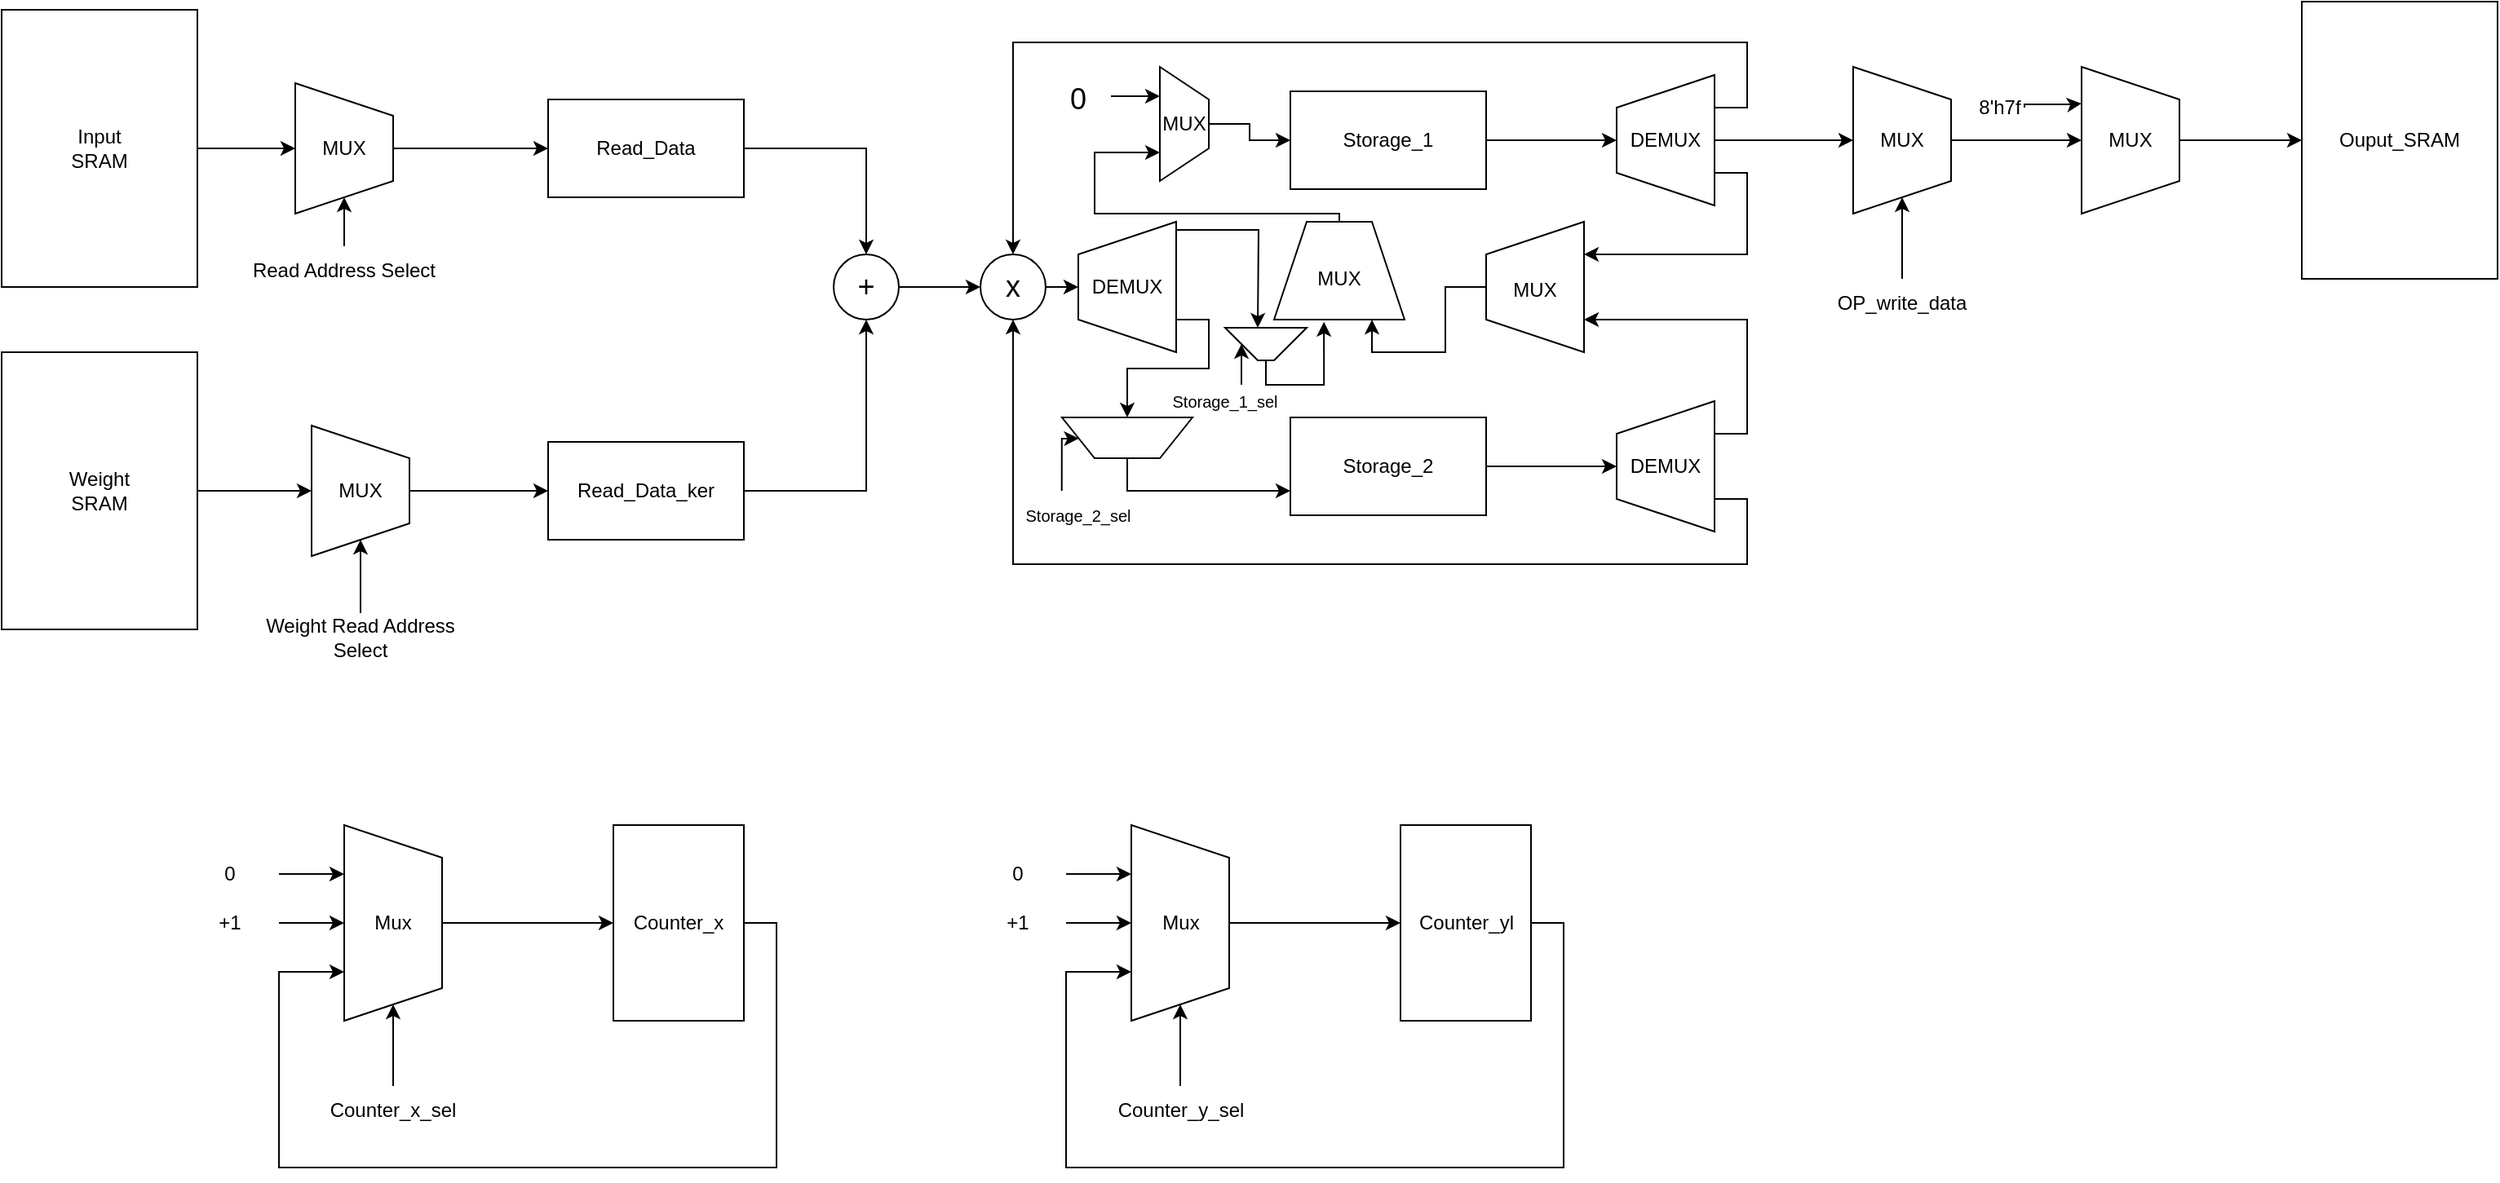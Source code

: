 <mxfile version="20.6.0" type="device"><diagram id="lm2-lM-9XCV9hVla6_0x" name="Page-1"><mxGraphModel dx="1420" dy="634" grid="1" gridSize="10" guides="1" tooltips="1" connect="1" arrows="1" fold="1" page="1" pageScale="1" pageWidth="850" pageHeight="1100" math="0" shadow="0"><root><mxCell id="0"/><mxCell id="1" parent="0"/><mxCell id="jZHjsHuLaylSkrWmR2vp-48" style="edgeStyle=orthogonalEdgeStyle;rounded=0;orthogonalLoop=1;jettySize=auto;html=1;exitX=1;exitY=0.5;exitDx=0;exitDy=0;entryX=0.5;entryY=1;entryDx=0;entryDy=0;" parent="1" source="jZHjsHuLaylSkrWmR2vp-1" target="jZHjsHuLaylSkrWmR2vp-7" edge="1"><mxGeometry relative="1" as="geometry"/></mxCell><mxCell id="jZHjsHuLaylSkrWmR2vp-1" value="" style="rounded=0;whiteSpace=wrap;html=1;" parent="1" vertex="1"><mxGeometry x="30" y="110" width="120" height="170" as="geometry"/></mxCell><mxCell id="jZHjsHuLaylSkrWmR2vp-46" style="edgeStyle=orthogonalEdgeStyle;rounded=0;orthogonalLoop=1;jettySize=auto;html=1;exitX=1;exitY=0.5;exitDx=0;exitDy=0;entryX=0.5;entryY=0;entryDx=0;entryDy=0;" parent="1" source="jZHjsHuLaylSkrWmR2vp-2" target="jZHjsHuLaylSkrWmR2vp-9" edge="1"><mxGeometry relative="1" as="geometry"/></mxCell><mxCell id="jZHjsHuLaylSkrWmR2vp-2" value="" style="rounded=0;whiteSpace=wrap;html=1;" parent="1" vertex="1"><mxGeometry x="365" y="165" width="120" height="60" as="geometry"/></mxCell><mxCell id="jZHjsHuLaylSkrWmR2vp-51" style="edgeStyle=orthogonalEdgeStyle;rounded=0;orthogonalLoop=1;jettySize=auto;html=1;exitX=1;exitY=0.5;exitDx=0;exitDy=0;entryX=0.5;entryY=1;entryDx=0;entryDy=0;" parent="1" source="jZHjsHuLaylSkrWmR2vp-4" target="jZHjsHuLaylSkrWmR2vp-50" edge="1"><mxGeometry relative="1" as="geometry"/></mxCell><mxCell id="jZHjsHuLaylSkrWmR2vp-4" value="" style="rounded=0;whiteSpace=wrap;html=1;" parent="1" vertex="1"><mxGeometry x="30" y="320" width="120" height="170" as="geometry"/></mxCell><mxCell id="jZHjsHuLaylSkrWmR2vp-47" style="edgeStyle=orthogonalEdgeStyle;rounded=0;orthogonalLoop=1;jettySize=auto;html=1;exitX=1;exitY=0.5;exitDx=0;exitDy=0;entryX=0.5;entryY=1;entryDx=0;entryDy=0;" parent="1" source="jZHjsHuLaylSkrWmR2vp-5" target="jZHjsHuLaylSkrWmR2vp-9" edge="1"><mxGeometry relative="1" as="geometry"/></mxCell><mxCell id="jZHjsHuLaylSkrWmR2vp-5" value="" style="rounded=0;whiteSpace=wrap;html=1;" parent="1" vertex="1"><mxGeometry x="365" y="375" width="120" height="60" as="geometry"/></mxCell><mxCell id="jZHjsHuLaylSkrWmR2vp-44" style="edgeStyle=orthogonalEdgeStyle;rounded=0;orthogonalLoop=1;jettySize=auto;html=1;exitX=0.5;exitY=0;exitDx=0;exitDy=0;entryX=0;entryY=0.5;entryDx=0;entryDy=0;" parent="1" source="jZHjsHuLaylSkrWmR2vp-7" target="jZHjsHuLaylSkrWmR2vp-2" edge="1"><mxGeometry relative="1" as="geometry"/></mxCell><mxCell id="jZHjsHuLaylSkrWmR2vp-7" value="" style="shape=trapezoid;perimeter=trapezoidPerimeter;whiteSpace=wrap;html=1;fixedSize=1;rotation=90;fontStyle=1" parent="1" vertex="1"><mxGeometry x="200" y="165" width="80" height="60" as="geometry"/></mxCell><mxCell id="jZHjsHuLaylSkrWmR2vp-54" style="edgeStyle=orthogonalEdgeStyle;rounded=0;orthogonalLoop=1;jettySize=auto;html=1;exitX=1;exitY=0.5;exitDx=0;exitDy=0;entryX=0;entryY=0.5;entryDx=0;entryDy=0;" parent="1" source="jZHjsHuLaylSkrWmR2vp-9" target="jZHjsHuLaylSkrWmR2vp-10" edge="1"><mxGeometry relative="1" as="geometry"/></mxCell><mxCell id="jZHjsHuLaylSkrWmR2vp-9" value="" style="ellipse;whiteSpace=wrap;html=1;aspect=fixed;" parent="1" vertex="1"><mxGeometry x="540" y="260" width="40" height="40" as="geometry"/></mxCell><mxCell id="jZHjsHuLaylSkrWmR2vp-61" style="edgeStyle=orthogonalEdgeStyle;rounded=0;orthogonalLoop=1;jettySize=auto;html=1;exitX=1;exitY=0.5;exitDx=0;exitDy=0;" parent="1" source="jZHjsHuLaylSkrWmR2vp-10" edge="1"><mxGeometry relative="1" as="geometry"><mxPoint x="690" y="280" as="targetPoint"/></mxGeometry></mxCell><mxCell id="jZHjsHuLaylSkrWmR2vp-10" value="" style="ellipse;whiteSpace=wrap;html=1;aspect=fixed;" parent="1" vertex="1"><mxGeometry x="630" y="260" width="40" height="40" as="geometry"/></mxCell><mxCell id="ZxnFMXeTSFHKyT_Thx5j-30" style="edgeStyle=orthogonalEdgeStyle;rounded=0;orthogonalLoop=1;jettySize=auto;html=1;exitX=0.25;exitY=1;exitDx=0;exitDy=0;fontSize=12;entryX=0.5;entryY=1;entryDx=0;entryDy=0;" edge="1" parent="1" source="jZHjsHuLaylSkrWmR2vp-12" target="ZxnFMXeTSFHKyT_Thx5j-28"><mxGeometry relative="1" as="geometry"><mxPoint x="720" y="340" as="targetPoint"/><Array as="points"><mxPoint x="770" y="300"/><mxPoint x="770" y="330"/><mxPoint x="720" y="330"/></Array></mxGeometry></mxCell><mxCell id="jZHjsHuLaylSkrWmR2vp-12" value="" style="shape=trapezoid;perimeter=trapezoidPerimeter;whiteSpace=wrap;html=1;fixedSize=1;rotation=-90;" parent="1" vertex="1"><mxGeometry x="680" y="250" width="80" height="60" as="geometry"/></mxCell><mxCell id="jZHjsHuLaylSkrWmR2vp-20" style="edgeStyle=orthogonalEdgeStyle;rounded=0;orthogonalLoop=1;jettySize=auto;html=1;exitX=1;exitY=0.5;exitDx=0;exitDy=0;entryX=0.5;entryY=0;entryDx=0;entryDy=0;" parent="1" source="jZHjsHuLaylSkrWmR2vp-13" target="jZHjsHuLaylSkrWmR2vp-19" edge="1"><mxGeometry relative="1" as="geometry"/></mxCell><mxCell id="jZHjsHuLaylSkrWmR2vp-13" value="" style="rounded=0;whiteSpace=wrap;html=1;" parent="1" vertex="1"><mxGeometry x="820" y="160" width="120" height="60" as="geometry"/></mxCell><mxCell id="jZHjsHuLaylSkrWmR2vp-21" style="edgeStyle=orthogonalEdgeStyle;rounded=0;orthogonalLoop=1;jettySize=auto;html=1;exitX=1;exitY=0.5;exitDx=0;exitDy=0;entryX=0.5;entryY=0;entryDx=0;entryDy=0;" parent="1" source="jZHjsHuLaylSkrWmR2vp-14" target="jZHjsHuLaylSkrWmR2vp-18" edge="1"><mxGeometry relative="1" as="geometry"/></mxCell><mxCell id="jZHjsHuLaylSkrWmR2vp-14" value="" style="rounded=0;whiteSpace=wrap;html=1;" parent="1" vertex="1"><mxGeometry x="820" y="360" width="120" height="60" as="geometry"/></mxCell><mxCell id="jZHjsHuLaylSkrWmR2vp-27" style="edgeStyle=orthogonalEdgeStyle;rounded=0;orthogonalLoop=1;jettySize=auto;html=1;exitX=0.25;exitY=1;exitDx=0;exitDy=0;entryX=0.5;entryY=1;entryDx=0;entryDy=0;" parent="1" source="jZHjsHuLaylSkrWmR2vp-18" target="jZHjsHuLaylSkrWmR2vp-10" edge="1"><mxGeometry relative="1" as="geometry"><mxPoint x="640" y="470" as="targetPoint"/><Array as="points"><mxPoint x="1100" y="410"/><mxPoint x="1100" y="450"/><mxPoint x="650" y="450"/></Array></mxGeometry></mxCell><mxCell id="jZHjsHuLaylSkrWmR2vp-32" style="edgeStyle=orthogonalEdgeStyle;rounded=0;orthogonalLoop=1;jettySize=auto;html=1;exitX=0.75;exitY=1;exitDx=0;exitDy=0;entryX=0.25;entryY=1;entryDx=0;entryDy=0;" parent="1" source="jZHjsHuLaylSkrWmR2vp-18" target="jZHjsHuLaylSkrWmR2vp-28" edge="1"><mxGeometry relative="1" as="geometry"><mxPoint x="1050" y="290" as="targetPoint"/></mxGeometry></mxCell><mxCell id="jZHjsHuLaylSkrWmR2vp-18" value="" style="shape=trapezoid;perimeter=trapezoidPerimeter;whiteSpace=wrap;html=1;fixedSize=1;rotation=-90;fontStyle=1" parent="1" vertex="1"><mxGeometry x="1010" y="360" width="80" height="60" as="geometry"/></mxCell><mxCell id="jZHjsHuLaylSkrWmR2vp-25" style="edgeStyle=orthogonalEdgeStyle;rounded=0;orthogonalLoop=1;jettySize=auto;html=1;exitX=0.75;exitY=1;exitDx=0;exitDy=0;entryX=0.5;entryY=0;entryDx=0;entryDy=0;" parent="1" source="jZHjsHuLaylSkrWmR2vp-19" target="jZHjsHuLaylSkrWmR2vp-10" edge="1"><mxGeometry relative="1" as="geometry"><mxPoint x="750" y="110" as="targetPoint"/><Array as="points"><mxPoint x="1100" y="170"/><mxPoint x="1100" y="130"/><mxPoint x="650" y="130"/></Array></mxGeometry></mxCell><mxCell id="jZHjsHuLaylSkrWmR2vp-30" style="edgeStyle=orthogonalEdgeStyle;rounded=0;orthogonalLoop=1;jettySize=auto;html=1;exitX=0.25;exitY=1;exitDx=0;exitDy=0;entryX=0.75;entryY=1;entryDx=0;entryDy=0;" parent="1" source="jZHjsHuLaylSkrWmR2vp-19" target="jZHjsHuLaylSkrWmR2vp-28" edge="1"><mxGeometry relative="1" as="geometry"><mxPoint x="1040" y="270" as="targetPoint"/><Array as="points"><mxPoint x="1100" y="210"/><mxPoint x="1100" y="260"/></Array></mxGeometry></mxCell><mxCell id="jZHjsHuLaylSkrWmR2vp-19" value="" style="shape=trapezoid;perimeter=trapezoidPerimeter;whiteSpace=wrap;html=1;fixedSize=1;rotation=-90;fontStyle=1" parent="1" vertex="1"><mxGeometry x="1010" y="160" width="80" height="60" as="geometry"/></mxCell><mxCell id="jZHjsHuLaylSkrWmR2vp-36" style="edgeStyle=orthogonalEdgeStyle;rounded=0;orthogonalLoop=1;jettySize=auto;html=1;entryX=0.75;entryY=1;entryDx=0;entryDy=0;" parent="1" source="jZHjsHuLaylSkrWmR2vp-28" target="jZHjsHuLaylSkrWmR2vp-33" edge="1"><mxGeometry relative="1" as="geometry"/></mxCell><mxCell id="jZHjsHuLaylSkrWmR2vp-28" value="" style="shape=trapezoid;perimeter=trapezoidPerimeter;whiteSpace=wrap;html=1;fixedSize=1;rotation=-90;fontStyle=1" parent="1" vertex="1"><mxGeometry x="930" y="250" width="80" height="60" as="geometry"/></mxCell><mxCell id="jZHjsHuLaylSkrWmR2vp-76" style="edgeStyle=orthogonalEdgeStyle;rounded=0;orthogonalLoop=1;jettySize=auto;html=1;exitX=0.5;exitY=0;exitDx=0;exitDy=0;entryX=0.75;entryY=1;entryDx=0;entryDy=0;" parent="1" source="jZHjsHuLaylSkrWmR2vp-33" target="jZHjsHuLaylSkrWmR2vp-74" edge="1"><mxGeometry relative="1" as="geometry"><Array as="points"><mxPoint x="850" y="235"/><mxPoint x="700" y="235"/><mxPoint x="700" y="198"/></Array></mxGeometry></mxCell><mxCell id="jZHjsHuLaylSkrWmR2vp-33" value="" style="shape=trapezoid;perimeter=trapezoidPerimeter;whiteSpace=wrap;html=1;fixedSize=1;rotation=0;fontStyle=1" parent="1" vertex="1"><mxGeometry x="810" y="240" width="80" height="60" as="geometry"/></mxCell><mxCell id="jZHjsHuLaylSkrWmR2vp-40" value="" style="rounded=0;whiteSpace=wrap;html=1;" parent="1" vertex="1"><mxGeometry x="1440" y="105" width="120" height="170" as="geometry"/></mxCell><mxCell id="jZHjsHuLaylSkrWmR2vp-41" value="&lt;span style=&quot;font-size: 18px;&quot;&gt;x&lt;/span&gt;" style="text;html=1;strokeColor=none;fillColor=none;align=center;verticalAlign=middle;whiteSpace=wrap;rounded=0;" parent="1" vertex="1"><mxGeometry x="640" y="270" width="20" height="20" as="geometry"/></mxCell><mxCell id="jZHjsHuLaylSkrWmR2vp-42" value="&lt;font style=&quot;font-size: 18px;&quot;&gt;+&lt;/font&gt;" style="text;html=1;strokeColor=none;fillColor=none;align=center;verticalAlign=middle;whiteSpace=wrap;rounded=0;" parent="1" vertex="1"><mxGeometry x="550" y="270" width="20" height="20" as="geometry"/></mxCell><mxCell id="jZHjsHuLaylSkrWmR2vp-53" style="edgeStyle=orthogonalEdgeStyle;rounded=0;orthogonalLoop=1;jettySize=auto;html=1;exitX=0.5;exitY=0;exitDx=0;exitDy=0;entryX=0;entryY=0.5;entryDx=0;entryDy=0;" parent="1" source="jZHjsHuLaylSkrWmR2vp-50" target="jZHjsHuLaylSkrWmR2vp-5" edge="1"><mxGeometry relative="1" as="geometry"><mxPoint x="360" y="405" as="targetPoint"/></mxGeometry></mxCell><mxCell id="jZHjsHuLaylSkrWmR2vp-50" value="" style="shape=trapezoid;perimeter=trapezoidPerimeter;whiteSpace=wrap;html=1;fixedSize=1;rotation=90;fontStyle=1" parent="1" vertex="1"><mxGeometry x="210" y="375" width="80" height="60" as="geometry"/></mxCell><mxCell id="jZHjsHuLaylSkrWmR2vp-55" value="Input SRAM" style="text;html=1;strokeColor=none;fillColor=none;align=center;verticalAlign=middle;whiteSpace=wrap;rounded=0;" parent="1" vertex="1"><mxGeometry x="60" y="180" width="60" height="30" as="geometry"/></mxCell><mxCell id="jZHjsHuLaylSkrWmR2vp-56" value="Weight SRAM" style="text;html=1;strokeColor=none;fillColor=none;align=center;verticalAlign=middle;whiteSpace=wrap;rounded=0;" parent="1" vertex="1"><mxGeometry x="60" y="390" width="60" height="30" as="geometry"/></mxCell><mxCell id="jZHjsHuLaylSkrWmR2vp-57" value="MUX" style="text;html=1;strokeColor=none;fillColor=none;align=center;verticalAlign=middle;whiteSpace=wrap;rounded=0;" parent="1" vertex="1"><mxGeometry x="210" y="180" width="60" height="30" as="geometry"/></mxCell><mxCell id="jZHjsHuLaylSkrWmR2vp-58" value="MUX" style="text;html=1;strokeColor=none;fillColor=none;align=center;verticalAlign=middle;whiteSpace=wrap;rounded=0;" parent="1" vertex="1"><mxGeometry x="220" y="390" width="60" height="30" as="geometry"/></mxCell><mxCell id="jZHjsHuLaylSkrWmR2vp-60" value="Read_Data_ker" style="text;html=1;strokeColor=none;fillColor=none;align=center;verticalAlign=middle;whiteSpace=wrap;rounded=0;" parent="1" vertex="1"><mxGeometry x="380" y="390" width="90" height="30" as="geometry"/></mxCell><mxCell id="jZHjsHuLaylSkrWmR2vp-62" value="Storage_1" style="text;html=1;strokeColor=none;fillColor=none;align=center;verticalAlign=middle;whiteSpace=wrap;rounded=0;" parent="1" vertex="1"><mxGeometry x="850" y="175" width="60" height="30" as="geometry"/></mxCell><mxCell id="ZxnFMXeTSFHKyT_Thx5j-32" style="edgeStyle=orthogonalEdgeStyle;rounded=0;orthogonalLoop=1;jettySize=auto;html=1;exitX=1;exitY=0;exitDx=0;exitDy=0;fontSize=12;" edge="1" parent="1" source="jZHjsHuLaylSkrWmR2vp-63"><mxGeometry relative="1" as="geometry"><mxPoint x="800.0" y="305" as="targetPoint"/></mxGeometry></mxCell><mxCell id="jZHjsHuLaylSkrWmR2vp-63" value="DEMUX" style="text;html=1;strokeColor=none;fillColor=none;align=center;verticalAlign=middle;whiteSpace=wrap;rounded=0;" parent="1" vertex="1"><mxGeometry x="690" y="265" width="60" height="30" as="geometry"/></mxCell><mxCell id="jZHjsHuLaylSkrWmR2vp-64" value="Storage_2" style="text;html=1;strokeColor=none;fillColor=none;align=center;verticalAlign=middle;whiteSpace=wrap;rounded=0;" parent="1" vertex="1"><mxGeometry x="850" y="375" width="60" height="30" as="geometry"/></mxCell><mxCell id="jZHjsHuLaylSkrWmR2vp-65" value="MUX" style="text;html=1;strokeColor=none;fillColor=none;align=center;verticalAlign=middle;whiteSpace=wrap;rounded=0;" parent="1" vertex="1"><mxGeometry x="820" y="260" width="60" height="30" as="geometry"/></mxCell><mxCell id="ZxnFMXeTSFHKyT_Thx5j-27" style="edgeStyle=orthogonalEdgeStyle;rounded=0;orthogonalLoop=1;jettySize=auto;html=1;exitX=1;exitY=0.5;exitDx=0;exitDy=0;entryX=0;entryY=0.5;entryDx=0;entryDy=0;fontSize=12;" edge="1" parent="1" source="jZHjsHuLaylSkrWmR2vp-66" target="ZxnFMXeTSFHKyT_Thx5j-25"><mxGeometry relative="1" as="geometry"/></mxCell><mxCell id="jZHjsHuLaylSkrWmR2vp-66" value="DEMUX" style="text;html=1;strokeColor=none;fillColor=none;align=center;verticalAlign=middle;whiteSpace=wrap;rounded=0;" parent="1" vertex="1"><mxGeometry x="1020" y="175" width="60" height="30" as="geometry"/></mxCell><mxCell id="jZHjsHuLaylSkrWmR2vp-68" value="DEMUX" style="text;html=1;strokeColor=none;fillColor=none;align=center;verticalAlign=middle;whiteSpace=wrap;rounded=0;" parent="1" vertex="1"><mxGeometry x="1020" y="375" width="60" height="30" as="geometry"/></mxCell><mxCell id="ZxnFMXeTSFHKyT_Thx5j-2" style="edgeStyle=orthogonalEdgeStyle;rounded=0;orthogonalLoop=1;jettySize=auto;html=1;exitX=0.5;exitY=0;exitDx=0;exitDy=0;" edge="1" parent="1" source="jZHjsHuLaylSkrWmR2vp-69" target="ZxnFMXeTSFHKyT_Thx5j-1"><mxGeometry relative="1" as="geometry"/></mxCell><mxCell id="jZHjsHuLaylSkrWmR2vp-69" value="" style="shape=trapezoid;perimeter=trapezoidPerimeter;whiteSpace=wrap;html=1;fixedSize=1;rotation=90;" parent="1" vertex="1"><mxGeometry x="1150" y="160" width="90" height="60" as="geometry"/></mxCell><mxCell id="jZHjsHuLaylSkrWmR2vp-79" style="edgeStyle=orthogonalEdgeStyle;rounded=0;orthogonalLoop=1;jettySize=auto;html=1;exitX=0.5;exitY=0;exitDx=0;exitDy=0;entryX=0;entryY=0.5;entryDx=0;entryDy=0;" parent="1" source="jZHjsHuLaylSkrWmR2vp-74" target="jZHjsHuLaylSkrWmR2vp-13" edge="1"><mxGeometry relative="1" as="geometry"/></mxCell><mxCell id="ZxnFMXeTSFHKyT_Thx5j-15" style="edgeStyle=orthogonalEdgeStyle;rounded=0;orthogonalLoop=1;jettySize=auto;html=1;fontSize=18;entryX=0.25;entryY=1;entryDx=0;entryDy=0;" edge="1" parent="1" target="jZHjsHuLaylSkrWmR2vp-74"><mxGeometry relative="1" as="geometry"><mxPoint x="710" y="163" as="sourcePoint"/></mxGeometry></mxCell><mxCell id="jZHjsHuLaylSkrWmR2vp-74" value="" style="shape=trapezoid;perimeter=trapezoidPerimeter;whiteSpace=wrap;html=1;fixedSize=1;rotation=90;" parent="1" vertex="1"><mxGeometry x="720" y="165" width="70" height="30" as="geometry"/></mxCell><mxCell id="ZxnFMXeTSFHKyT_Thx5j-3" style="edgeStyle=orthogonalEdgeStyle;rounded=0;orthogonalLoop=1;jettySize=auto;html=1;exitX=0.5;exitY=0;exitDx=0;exitDy=0;entryX=0;entryY=0.5;entryDx=0;entryDy=0;" edge="1" parent="1" source="ZxnFMXeTSFHKyT_Thx5j-1" target="jZHjsHuLaylSkrWmR2vp-40"><mxGeometry relative="1" as="geometry"/></mxCell><mxCell id="ZxnFMXeTSFHKyT_Thx5j-23" style="edgeStyle=orthogonalEdgeStyle;rounded=0;orthogonalLoop=1;jettySize=auto;html=1;fontSize=12;entryX=0.25;entryY=1;entryDx=0;entryDy=0;" edge="1" parent="1" target="ZxnFMXeTSFHKyT_Thx5j-1"><mxGeometry relative="1" as="geometry"><mxPoint x="1270" y="170" as="sourcePoint"/><Array as="points"><mxPoint x="1270" y="168"/><mxPoint x="1300" y="168"/></Array></mxGeometry></mxCell><mxCell id="ZxnFMXeTSFHKyT_Thx5j-1" value="" style="shape=trapezoid;perimeter=trapezoidPerimeter;whiteSpace=wrap;html=1;fixedSize=1;rotation=90;" vertex="1" parent="1"><mxGeometry x="1290" y="160" width="90" height="60" as="geometry"/></mxCell><mxCell id="ZxnFMXeTSFHKyT_Thx5j-5" value="Ouput_SRAM" style="text;html=1;strokeColor=none;fillColor=none;align=center;verticalAlign=middle;whiteSpace=wrap;rounded=0;" vertex="1" parent="1"><mxGeometry x="1470" y="175" width="60" height="30" as="geometry"/></mxCell><mxCell id="ZxnFMXeTSFHKyT_Thx5j-7" style="edgeStyle=orthogonalEdgeStyle;rounded=0;orthogonalLoop=1;jettySize=auto;html=1;exitX=0.5;exitY=0;exitDx=0;exitDy=0;entryX=1;entryY=0.5;entryDx=0;entryDy=0;" edge="1" parent="1" source="ZxnFMXeTSFHKyT_Thx5j-6" target="jZHjsHuLaylSkrWmR2vp-7"><mxGeometry relative="1" as="geometry"/></mxCell><mxCell id="ZxnFMXeTSFHKyT_Thx5j-6" value="Read Address Select" style="text;html=1;strokeColor=none;fillColor=none;align=center;verticalAlign=middle;whiteSpace=wrap;rounded=0;" vertex="1" parent="1"><mxGeometry x="175" y="255" width="130" height="30" as="geometry"/></mxCell><mxCell id="ZxnFMXeTSFHKyT_Thx5j-9" style="edgeStyle=orthogonalEdgeStyle;rounded=0;orthogonalLoop=1;jettySize=auto;html=1;exitX=0.5;exitY=0;exitDx=0;exitDy=0;entryX=1;entryY=0.5;entryDx=0;entryDy=0;" edge="1" parent="1" source="ZxnFMXeTSFHKyT_Thx5j-8" target="jZHjsHuLaylSkrWmR2vp-50"><mxGeometry relative="1" as="geometry"/></mxCell><mxCell id="ZxnFMXeTSFHKyT_Thx5j-8" value="Weight Read Address Select" style="text;html=1;strokeColor=none;fillColor=none;align=center;verticalAlign=middle;whiteSpace=wrap;rounded=0;" vertex="1" parent="1"><mxGeometry x="185" y="480" width="130" height="30" as="geometry"/></mxCell><mxCell id="ZxnFMXeTSFHKyT_Thx5j-10" value="Read_Data" style="text;html=1;strokeColor=none;fillColor=none;align=center;verticalAlign=middle;whiteSpace=wrap;rounded=0;" vertex="1" parent="1"><mxGeometry x="395" y="180" width="60" height="30" as="geometry"/></mxCell><mxCell id="ZxnFMXeTSFHKyT_Thx5j-16" value="0" style="text;html=1;strokeColor=none;fillColor=none;align=center;verticalAlign=middle;whiteSpace=wrap;rounded=0;fontSize=18;" vertex="1" parent="1"><mxGeometry x="670" y="155" width="40" height="20" as="geometry"/></mxCell><mxCell id="ZxnFMXeTSFHKyT_Thx5j-17" value="&lt;font style=&quot;font-size: 12px;&quot;&gt;MUX&lt;/font&gt;" style="text;html=1;strokeColor=none;fillColor=none;align=center;verticalAlign=middle;whiteSpace=wrap;rounded=0;fontSize=18;" vertex="1" parent="1"><mxGeometry x="940" y="265" width="60" height="30" as="geometry"/></mxCell><mxCell id="ZxnFMXeTSFHKyT_Thx5j-18" value="MUX" style="text;html=1;strokeColor=none;fillColor=none;align=center;verticalAlign=middle;whiteSpace=wrap;rounded=0;fontSize=12;" vertex="1" parent="1"><mxGeometry x="740" y="165" width="30" height="30" as="geometry"/></mxCell><mxCell id="ZxnFMXeTSFHKyT_Thx5j-21" style="edgeStyle=orthogonalEdgeStyle;rounded=0;orthogonalLoop=1;jettySize=auto;html=1;exitX=0.5;exitY=0;exitDx=0;exitDy=0;entryX=1;entryY=0.5;entryDx=0;entryDy=0;fontSize=12;" edge="1" parent="1" source="ZxnFMXeTSFHKyT_Thx5j-20" target="jZHjsHuLaylSkrWmR2vp-69"><mxGeometry relative="1" as="geometry"/></mxCell><mxCell id="ZxnFMXeTSFHKyT_Thx5j-20" value="OP_write_data" style="text;html=1;strokeColor=none;fillColor=none;align=center;verticalAlign=middle;whiteSpace=wrap;rounded=0;fontSize=12;" vertex="1" parent="1"><mxGeometry x="1165" y="275" width="60" height="30" as="geometry"/></mxCell><mxCell id="ZxnFMXeTSFHKyT_Thx5j-24" value="8'h7f" style="text;html=1;strokeColor=none;fillColor=none;align=center;verticalAlign=middle;whiteSpace=wrap;rounded=0;fontSize=12;" vertex="1" parent="1"><mxGeometry x="1225" y="155" width="60" height="30" as="geometry"/></mxCell><mxCell id="ZxnFMXeTSFHKyT_Thx5j-25" value="MUX" style="text;html=1;strokeColor=none;fillColor=none;align=center;verticalAlign=middle;whiteSpace=wrap;rounded=0;fontSize=12;" vertex="1" parent="1"><mxGeometry x="1165" y="175" width="60" height="30" as="geometry"/></mxCell><mxCell id="ZxnFMXeTSFHKyT_Thx5j-26" value="MUX" style="text;html=1;strokeColor=none;fillColor=none;align=center;verticalAlign=middle;whiteSpace=wrap;rounded=0;fontSize=12;" vertex="1" parent="1"><mxGeometry x="1305" y="175" width="60" height="30" as="geometry"/></mxCell><mxCell id="ZxnFMXeTSFHKyT_Thx5j-41" style="edgeStyle=orthogonalEdgeStyle;rounded=0;orthogonalLoop=1;jettySize=auto;html=1;exitX=0.5;exitY=0;exitDx=0;exitDy=0;entryX=0;entryY=0.75;entryDx=0;entryDy=0;fontSize=10;" edge="1" parent="1" source="ZxnFMXeTSFHKyT_Thx5j-28" target="jZHjsHuLaylSkrWmR2vp-14"><mxGeometry relative="1" as="geometry"/></mxCell><mxCell id="ZxnFMXeTSFHKyT_Thx5j-28" value="" style="shape=trapezoid;perimeter=trapezoidPerimeter;whiteSpace=wrap;html=1;fixedSize=1;fontSize=12;rotation=-180;" vertex="1" parent="1"><mxGeometry x="680" y="360" width="80" height="25" as="geometry"/></mxCell><mxCell id="ZxnFMXeTSFHKyT_Thx5j-37" style="edgeStyle=orthogonalEdgeStyle;rounded=0;orthogonalLoop=1;jettySize=auto;html=1;exitX=0.5;exitY=0;exitDx=0;exitDy=0;fontSize=12;entryX=0.382;entryY=1.023;entryDx=0;entryDy=0;entryPerimeter=0;" edge="1" parent="1" source="ZxnFMXeTSFHKyT_Thx5j-33" target="jZHjsHuLaylSkrWmR2vp-33"><mxGeometry relative="1" as="geometry"><mxPoint x="805" y="340" as="targetPoint"/><Array as="points"><mxPoint x="805" y="340"/><mxPoint x="841" y="340"/></Array></mxGeometry></mxCell><mxCell id="ZxnFMXeTSFHKyT_Thx5j-33" value="" style="shape=trapezoid;perimeter=trapezoidPerimeter;whiteSpace=wrap;html=1;fixedSize=1;fontSize=12;rotation=-180;" vertex="1" parent="1"><mxGeometry x="780" y="305" width="50" height="20" as="geometry"/></mxCell><mxCell id="ZxnFMXeTSFHKyT_Thx5j-40" style="edgeStyle=orthogonalEdgeStyle;rounded=0;orthogonalLoop=1;jettySize=auto;html=1;exitX=0.75;exitY=0;exitDx=0;exitDy=0;fontSize=10;entryX=1;entryY=0.5;entryDx=0;entryDy=0;" edge="1" parent="1" source="ZxnFMXeTSFHKyT_Thx5j-38" target="ZxnFMXeTSFHKyT_Thx5j-33"><mxGeometry relative="1" as="geometry"><mxPoint x="780" y="330" as="targetPoint"/></mxGeometry></mxCell><mxCell id="ZxnFMXeTSFHKyT_Thx5j-38" value="&lt;span style=&quot;font-size: 10px;&quot;&gt;Storage_1_sel&lt;/span&gt;" style="text;html=1;strokeColor=none;fillColor=none;align=center;verticalAlign=middle;whiteSpace=wrap;rounded=0;fontSize=12;" vertex="1" parent="1"><mxGeometry x="760" y="340" width="40" height="20" as="geometry"/></mxCell><mxCell id="ZxnFMXeTSFHKyT_Thx5j-46" style="edgeStyle=orthogonalEdgeStyle;rounded=0;orthogonalLoop=1;jettySize=auto;html=1;exitX=0.5;exitY=0;exitDx=0;exitDy=0;fontSize=10;" edge="1" parent="1" source="ZxnFMXeTSFHKyT_Thx5j-42"><mxGeometry relative="1" as="geometry"><mxPoint x="690.032" y="405" as="targetPoint"/></mxGeometry></mxCell><mxCell id="ZxnFMXeTSFHKyT_Thx5j-48" style="edgeStyle=orthogonalEdgeStyle;rounded=0;orthogonalLoop=1;jettySize=auto;html=1;exitX=0.331;exitY=0;exitDx=0;exitDy=0;fontSize=10;exitPerimeter=0;" edge="1" parent="1" source="ZxnFMXeTSFHKyT_Thx5j-42" target="ZxnFMXeTSFHKyT_Thx5j-28"><mxGeometry relative="1" as="geometry"><mxPoint x="680" y="375" as="targetPoint"/><Array as="points"><mxPoint x="680" y="373"/></Array></mxGeometry></mxCell><mxCell id="ZxnFMXeTSFHKyT_Thx5j-42" value="Storage_2_sel" style="text;html=1;strokeColor=none;fillColor=none;align=center;verticalAlign=middle;whiteSpace=wrap;rounded=0;fontSize=10;" vertex="1" parent="1"><mxGeometry x="660" y="405" width="60" height="30" as="geometry"/></mxCell><mxCell id="ZxnFMXeTSFHKyT_Thx5j-51" style="edgeStyle=orthogonalEdgeStyle;rounded=0;orthogonalLoop=1;jettySize=auto;html=1;exitX=0.5;exitY=0;exitDx=0;exitDy=0;entryX=0;entryY=0.5;entryDx=0;entryDy=0;fontSize=10;" edge="1" parent="1" source="ZxnFMXeTSFHKyT_Thx5j-49" target="ZxnFMXeTSFHKyT_Thx5j-50"><mxGeometry relative="1" as="geometry"/></mxCell><mxCell id="ZxnFMXeTSFHKyT_Thx5j-49" value="" style="shape=trapezoid;perimeter=trapezoidPerimeter;whiteSpace=wrap;html=1;fixedSize=1;fontSize=10;rotation=90;" vertex="1" parent="1"><mxGeometry x="210" y="640" width="120" height="60" as="geometry"/></mxCell><mxCell id="ZxnFMXeTSFHKyT_Thx5j-57" style="edgeStyle=orthogonalEdgeStyle;rounded=0;orthogonalLoop=1;jettySize=auto;html=1;exitX=1;exitY=0.5;exitDx=0;exitDy=0;fontSize=12;entryX=0.75;entryY=1;entryDx=0;entryDy=0;" edge="1" parent="1" source="ZxnFMXeTSFHKyT_Thx5j-50" target="ZxnFMXeTSFHKyT_Thx5j-49"><mxGeometry relative="1" as="geometry"><mxPoint x="200" y="750" as="targetPoint"/><Array as="points"><mxPoint x="505" y="670"/><mxPoint x="505" y="820"/><mxPoint x="200" y="820"/><mxPoint x="200" y="700"/></Array></mxGeometry></mxCell><mxCell id="ZxnFMXeTSFHKyT_Thx5j-50" value="" style="rounded=0;whiteSpace=wrap;html=1;fontSize=10;" vertex="1" parent="1"><mxGeometry x="405" y="610" width="80" height="120" as="geometry"/></mxCell><mxCell id="ZxnFMXeTSFHKyT_Thx5j-53" style="edgeStyle=orthogonalEdgeStyle;rounded=0;orthogonalLoop=1;jettySize=auto;html=1;exitX=0.5;exitY=0;exitDx=0;exitDy=0;fontSize=12;" edge="1" parent="1" source="ZxnFMXeTSFHKyT_Thx5j-52" target="ZxnFMXeTSFHKyT_Thx5j-49"><mxGeometry relative="1" as="geometry"/></mxCell><mxCell id="ZxnFMXeTSFHKyT_Thx5j-52" value="&lt;span style=&quot;font-size: 12px;&quot;&gt;Counter_x_sel&lt;/span&gt;" style="text;html=1;strokeColor=none;fillColor=none;align=center;verticalAlign=middle;whiteSpace=wrap;rounded=0;fontSize=10;" vertex="1" parent="1"><mxGeometry x="240" y="770" width="60" height="30" as="geometry"/></mxCell><mxCell id="ZxnFMXeTSFHKyT_Thx5j-54" value="Counter_x" style="text;html=1;strokeColor=none;fillColor=none;align=center;verticalAlign=middle;whiteSpace=wrap;rounded=0;fontSize=12;" vertex="1" parent="1"><mxGeometry x="415" y="655" width="60" height="30" as="geometry"/></mxCell><mxCell id="ZxnFMXeTSFHKyT_Thx5j-55" value="Mux" style="text;html=1;strokeColor=none;fillColor=none;align=center;verticalAlign=middle;whiteSpace=wrap;rounded=0;fontSize=12;" vertex="1" parent="1"><mxGeometry x="240" y="655" width="60" height="30" as="geometry"/></mxCell><mxCell id="ZxnFMXeTSFHKyT_Thx5j-59" style="edgeStyle=orthogonalEdgeStyle;rounded=0;orthogonalLoop=1;jettySize=auto;html=1;exitX=1;exitY=0.5;exitDx=0;exitDy=0;entryX=0.25;entryY=1;entryDx=0;entryDy=0;fontSize=12;" edge="1" parent="1" source="ZxnFMXeTSFHKyT_Thx5j-58" target="ZxnFMXeTSFHKyT_Thx5j-49"><mxGeometry relative="1" as="geometry"/></mxCell><mxCell id="ZxnFMXeTSFHKyT_Thx5j-58" value="0" style="text;html=1;strokeColor=none;fillColor=none;align=center;verticalAlign=middle;whiteSpace=wrap;rounded=0;fontSize=12;" vertex="1" parent="1"><mxGeometry x="140" y="625" width="60" height="30" as="geometry"/></mxCell><mxCell id="ZxnFMXeTSFHKyT_Thx5j-61" value="" style="edgeStyle=orthogonalEdgeStyle;rounded=0;orthogonalLoop=1;jettySize=auto;html=1;fontSize=12;" edge="1" parent="1" source="ZxnFMXeTSFHKyT_Thx5j-60" target="ZxnFMXeTSFHKyT_Thx5j-55"><mxGeometry relative="1" as="geometry"/></mxCell><mxCell id="ZxnFMXeTSFHKyT_Thx5j-60" value="+1" style="text;html=1;strokeColor=none;fillColor=none;align=center;verticalAlign=middle;whiteSpace=wrap;rounded=0;fontSize=12;" vertex="1" parent="1"><mxGeometry x="140" y="655" width="60" height="30" as="geometry"/></mxCell><mxCell id="ZxnFMXeTSFHKyT_Thx5j-62" style="edgeStyle=orthogonalEdgeStyle;rounded=0;orthogonalLoop=1;jettySize=auto;html=1;exitX=0.5;exitY=0;exitDx=0;exitDy=0;entryX=0;entryY=0.5;entryDx=0;entryDy=0;fontSize=10;" edge="1" parent="1" source="ZxnFMXeTSFHKyT_Thx5j-63" target="ZxnFMXeTSFHKyT_Thx5j-65"><mxGeometry relative="1" as="geometry"/></mxCell><mxCell id="ZxnFMXeTSFHKyT_Thx5j-63" value="" style="shape=trapezoid;perimeter=trapezoidPerimeter;whiteSpace=wrap;html=1;fixedSize=1;fontSize=10;rotation=90;" vertex="1" parent="1"><mxGeometry x="692.5" y="640" width="120" height="60" as="geometry"/></mxCell><mxCell id="ZxnFMXeTSFHKyT_Thx5j-64" style="edgeStyle=orthogonalEdgeStyle;rounded=0;orthogonalLoop=1;jettySize=auto;html=1;exitX=1;exitY=0.5;exitDx=0;exitDy=0;fontSize=12;entryX=0.75;entryY=1;entryDx=0;entryDy=0;" edge="1" parent="1" source="ZxnFMXeTSFHKyT_Thx5j-65" target="ZxnFMXeTSFHKyT_Thx5j-63"><mxGeometry relative="1" as="geometry"><mxPoint x="682.5" y="750" as="targetPoint"/><Array as="points"><mxPoint x="987.5" y="670"/><mxPoint x="987.5" y="820"/><mxPoint x="682.5" y="820"/><mxPoint x="682.5" y="700"/></Array></mxGeometry></mxCell><mxCell id="ZxnFMXeTSFHKyT_Thx5j-65" value="" style="rounded=0;whiteSpace=wrap;html=1;fontSize=10;" vertex="1" parent="1"><mxGeometry x="887.5" y="610" width="80" height="120" as="geometry"/></mxCell><mxCell id="ZxnFMXeTSFHKyT_Thx5j-66" style="edgeStyle=orthogonalEdgeStyle;rounded=0;orthogonalLoop=1;jettySize=auto;html=1;exitX=0.5;exitY=0;exitDx=0;exitDy=0;fontSize=12;" edge="1" parent="1" source="ZxnFMXeTSFHKyT_Thx5j-67" target="ZxnFMXeTSFHKyT_Thx5j-63"><mxGeometry relative="1" as="geometry"/></mxCell><mxCell id="ZxnFMXeTSFHKyT_Thx5j-67" value="&lt;span style=&quot;font-size: 12px;&quot;&gt;Counter_y_sel&lt;/span&gt;" style="text;html=1;strokeColor=none;fillColor=none;align=center;verticalAlign=middle;whiteSpace=wrap;rounded=0;fontSize=10;" vertex="1" parent="1"><mxGeometry x="722.5" y="770" width="60" height="30" as="geometry"/></mxCell><mxCell id="ZxnFMXeTSFHKyT_Thx5j-68" value="Counter_yl" style="text;html=1;strokeColor=none;fillColor=none;align=center;verticalAlign=middle;whiteSpace=wrap;rounded=0;fontSize=12;" vertex="1" parent="1"><mxGeometry x="897.5" y="655" width="60" height="30" as="geometry"/></mxCell><mxCell id="ZxnFMXeTSFHKyT_Thx5j-69" value="Mux" style="text;html=1;strokeColor=none;fillColor=none;align=center;verticalAlign=middle;whiteSpace=wrap;rounded=0;fontSize=12;" vertex="1" parent="1"><mxGeometry x="722.5" y="655" width="60" height="30" as="geometry"/></mxCell><mxCell id="ZxnFMXeTSFHKyT_Thx5j-70" style="edgeStyle=orthogonalEdgeStyle;rounded=0;orthogonalLoop=1;jettySize=auto;html=1;exitX=1;exitY=0.5;exitDx=0;exitDy=0;entryX=0.25;entryY=1;entryDx=0;entryDy=0;fontSize=12;" edge="1" parent="1" source="ZxnFMXeTSFHKyT_Thx5j-71" target="ZxnFMXeTSFHKyT_Thx5j-63"><mxGeometry relative="1" as="geometry"/></mxCell><mxCell id="ZxnFMXeTSFHKyT_Thx5j-71" value="0" style="text;html=1;strokeColor=none;fillColor=none;align=center;verticalAlign=middle;whiteSpace=wrap;rounded=0;fontSize=12;" vertex="1" parent="1"><mxGeometry x="622.5" y="625" width="60" height="30" as="geometry"/></mxCell><mxCell id="ZxnFMXeTSFHKyT_Thx5j-72" value="" style="edgeStyle=orthogonalEdgeStyle;rounded=0;orthogonalLoop=1;jettySize=auto;html=1;fontSize=12;" edge="1" parent="1" source="ZxnFMXeTSFHKyT_Thx5j-73" target="ZxnFMXeTSFHKyT_Thx5j-69"><mxGeometry relative="1" as="geometry"/></mxCell><mxCell id="ZxnFMXeTSFHKyT_Thx5j-73" value="+1" style="text;html=1;strokeColor=none;fillColor=none;align=center;verticalAlign=middle;whiteSpace=wrap;rounded=0;fontSize=12;" vertex="1" parent="1"><mxGeometry x="622.5" y="655" width="60" height="30" as="geometry"/></mxCell></root></mxGraphModel></diagram></mxfile>